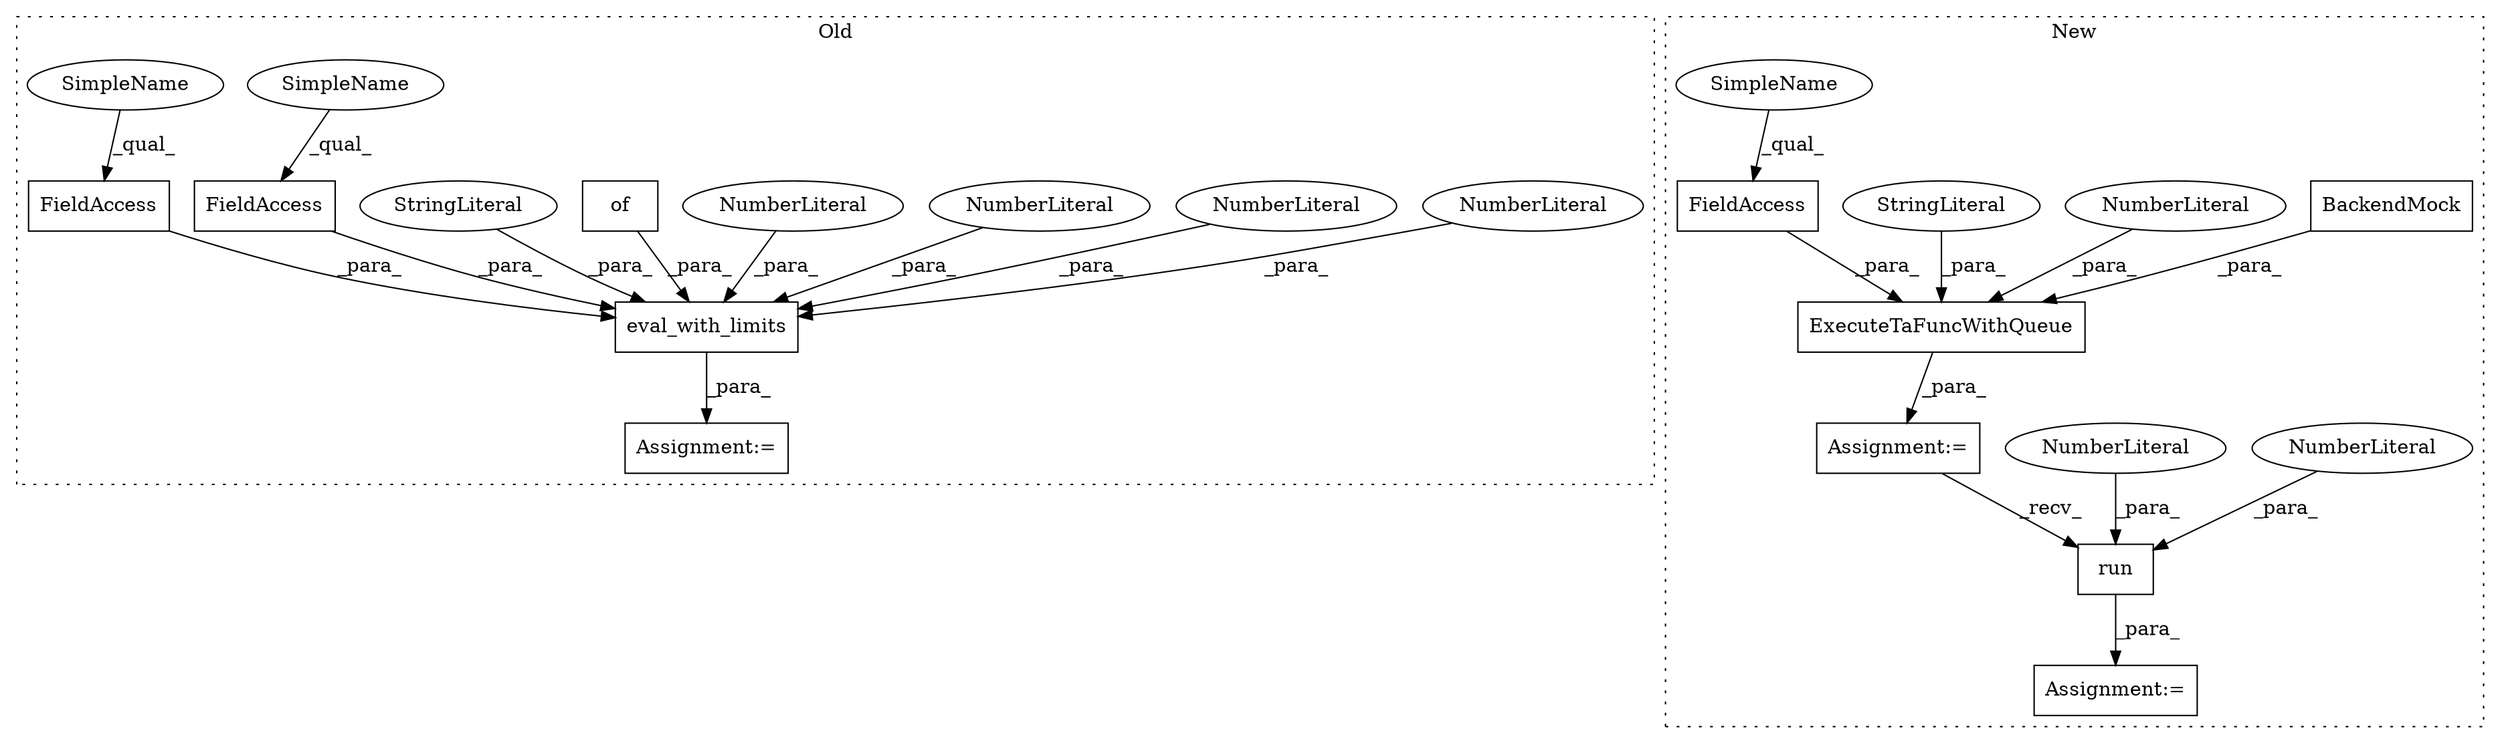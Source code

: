 digraph G {
subgraph cluster0 {
1 [label="eval_with_limits" a="32" s="2715,2793" l="17,1" shape="box"];
6 [label="NumberLiteral" a="34" s="2786" l="4" shape="ellipse"];
7 [label="NumberLiteral" a="34" s="2765" l="1" shape="ellipse"];
8 [label="NumberLiteral" a="34" s="2791" l="2" shape="ellipse"];
9 [label="NumberLiteral" a="34" s="2763" l="1" shape="ellipse"];
10 [label="FieldAccess" a="22" s="2749" l="8" shape="box"];
11 [label="FieldAccess" a="22" s="2732" l="16" shape="box"];
12 [label="of" a="32" s="2781" l="4" shape="box"];
17 [label="StringLiteral" a="45" s="2767" l="9" shape="ellipse"];
20 [label="Assignment:=" a="7" s="2714" l="1" shape="box"];
21 [label="SimpleName" a="42" s="2749" l="4" shape="ellipse"];
22 [label="SimpleName" a="42" s="2732" l="4" shape="ellipse"];
label = "Old";
style="dotted";
}
subgraph cluster1 {
2 [label="run" a="32" s="3170,3186" l="4,1" shape="box"];
3 [label="BackendMock" a="32" s="3118" l="13" shape="box"];
4 [label="NumberLiteral" a="34" s="3182" l="4" shape="ellipse"];
5 [label="NumberLiteral" a="34" s="3179" l="2" shape="ellipse"];
13 [label="ExecuteTaFuncWithQueue" a="32" s="3095,3155" l="23,1" shape="box"];
14 [label="NumberLiteral" a="34" s="3132" l="1" shape="ellipse"];
15 [label="FieldAccess" a="22" s="3144" l="11" shape="box"];
16 [label="Assignment:=" a="7" s="3094" l="1" shape="box"];
18 [label="StringLiteral" a="45" s="3134" l="9" shape="ellipse"];
19 [label="Assignment:=" a="7" s="3166" l="1" shape="box"];
23 [label="SimpleName" a="42" s="3144" l="4" shape="ellipse"];
label = "New";
style="dotted";
}
1 -> 20 [label="_para_"];
2 -> 19 [label="_para_"];
3 -> 13 [label="_para_"];
4 -> 2 [label="_para_"];
5 -> 2 [label="_para_"];
6 -> 1 [label="_para_"];
7 -> 1 [label="_para_"];
8 -> 1 [label="_para_"];
9 -> 1 [label="_para_"];
10 -> 1 [label="_para_"];
11 -> 1 [label="_para_"];
12 -> 1 [label="_para_"];
13 -> 16 [label="_para_"];
14 -> 13 [label="_para_"];
15 -> 13 [label="_para_"];
16 -> 2 [label="_recv_"];
17 -> 1 [label="_para_"];
18 -> 13 [label="_para_"];
21 -> 10 [label="_qual_"];
22 -> 11 [label="_qual_"];
23 -> 15 [label="_qual_"];
}
